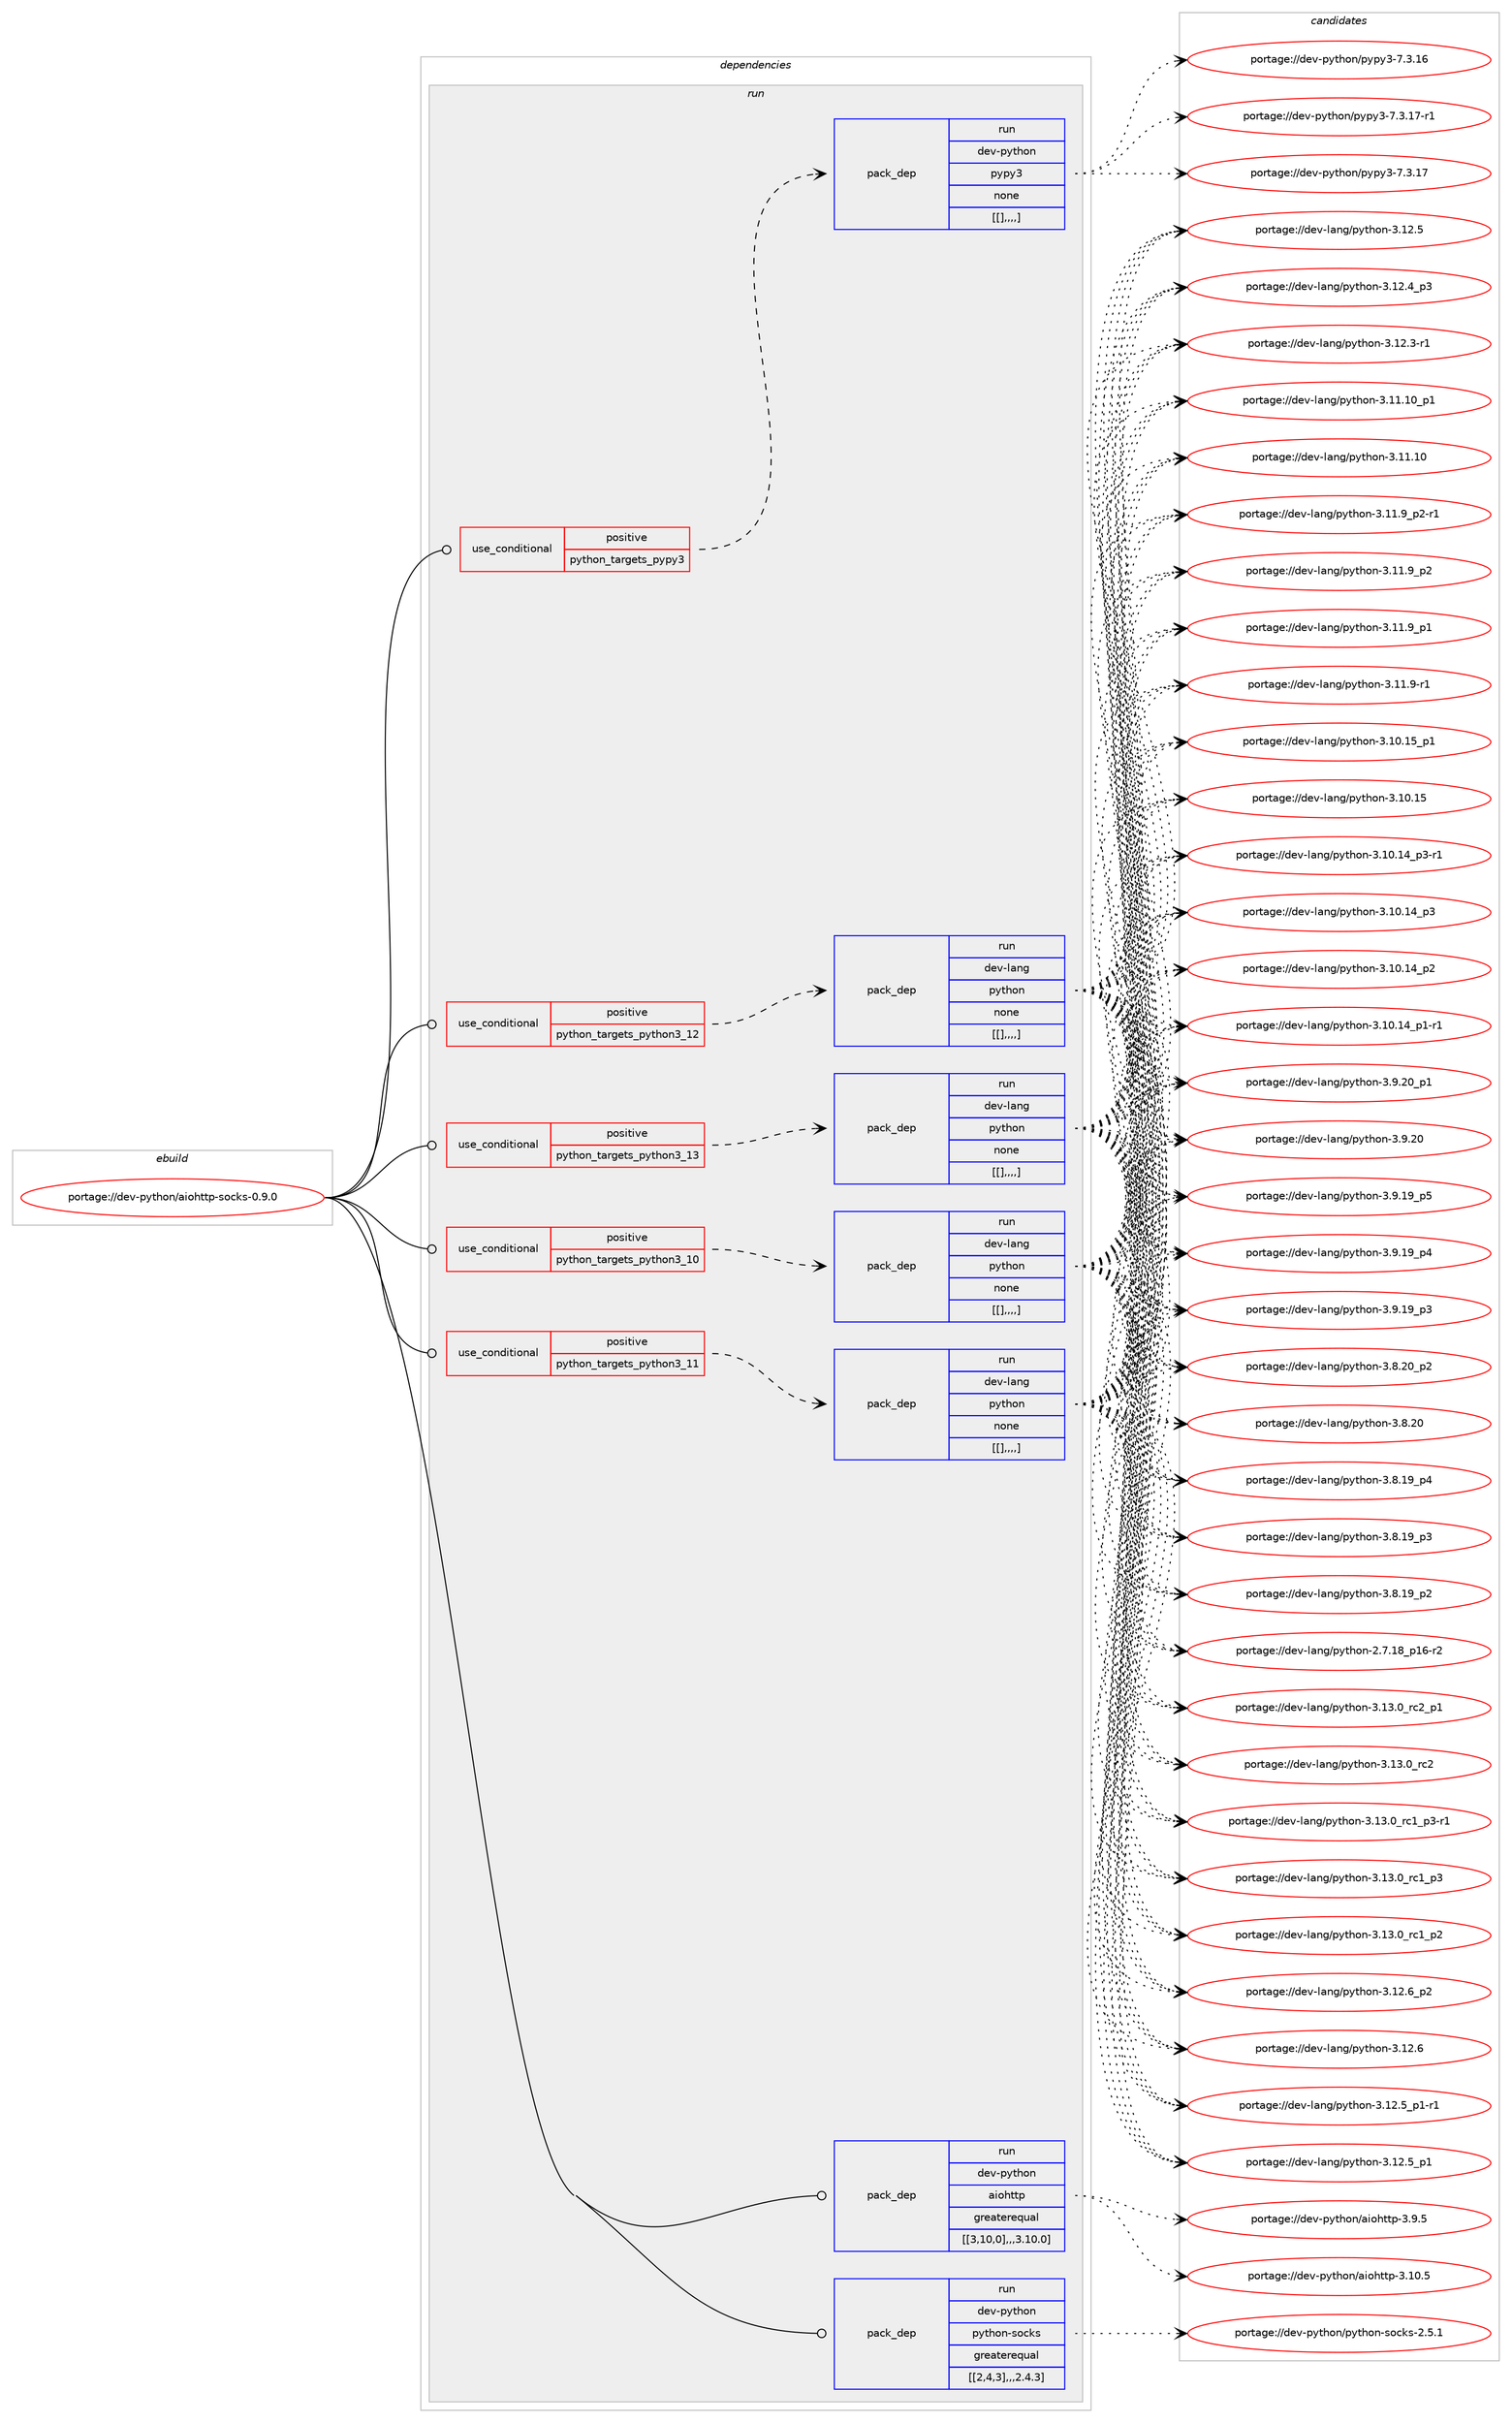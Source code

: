 digraph prolog {

# *************
# Graph options
# *************

newrank=true;
concentrate=true;
compound=true;
graph [rankdir=LR,fontname=Helvetica,fontsize=10,ranksep=1.5];#, ranksep=2.5, nodesep=0.2];
edge  [arrowhead=vee];
node  [fontname=Helvetica,fontsize=10];

# **********
# The ebuild
# **********

subgraph cluster_leftcol {
color=gray;
label=<<i>ebuild</i>>;
id [label="portage://dev-python/aiohttp-socks-0.9.0", color=red, width=4, href="../dev-python/aiohttp-socks-0.9.0.svg"];
}

# ****************
# The dependencies
# ****************

subgraph cluster_midcol {
color=gray;
label=<<i>dependencies</i>>;
subgraph cluster_compile {
fillcolor="#eeeeee";
style=filled;
label=<<i>compile</i>>;
}
subgraph cluster_compileandrun {
fillcolor="#eeeeee";
style=filled;
label=<<i>compile and run</i>>;
}
subgraph cluster_run {
fillcolor="#eeeeee";
style=filled;
label=<<i>run</i>>;
subgraph cond31812 {
dependency143091 [label=<<TABLE BORDER="0" CELLBORDER="1" CELLSPACING="0" CELLPADDING="4"><TR><TD ROWSPAN="3" CELLPADDING="10">use_conditional</TD></TR><TR><TD>positive</TD></TR><TR><TD>python_targets_pypy3</TD></TR></TABLE>>, shape=none, color=red];
subgraph pack110070 {
dependency143092 [label=<<TABLE BORDER="0" CELLBORDER="1" CELLSPACING="0" CELLPADDING="4" WIDTH="220"><TR><TD ROWSPAN="6" CELLPADDING="30">pack_dep</TD></TR><TR><TD WIDTH="110">run</TD></TR><TR><TD>dev-python</TD></TR><TR><TD>pypy3</TD></TR><TR><TD>none</TD></TR><TR><TD>[[],,,,]</TD></TR></TABLE>>, shape=none, color=blue];
}
dependency143091:e -> dependency143092:w [weight=20,style="dashed",arrowhead="vee"];
}
id:e -> dependency143091:w [weight=20,style="solid",arrowhead="odot"];
subgraph cond31813 {
dependency143093 [label=<<TABLE BORDER="0" CELLBORDER="1" CELLSPACING="0" CELLPADDING="4"><TR><TD ROWSPAN="3" CELLPADDING="10">use_conditional</TD></TR><TR><TD>positive</TD></TR><TR><TD>python_targets_python3_10</TD></TR></TABLE>>, shape=none, color=red];
subgraph pack110071 {
dependency143094 [label=<<TABLE BORDER="0" CELLBORDER="1" CELLSPACING="0" CELLPADDING="4" WIDTH="220"><TR><TD ROWSPAN="6" CELLPADDING="30">pack_dep</TD></TR><TR><TD WIDTH="110">run</TD></TR><TR><TD>dev-lang</TD></TR><TR><TD>python</TD></TR><TR><TD>none</TD></TR><TR><TD>[[],,,,]</TD></TR></TABLE>>, shape=none, color=blue];
}
dependency143093:e -> dependency143094:w [weight=20,style="dashed",arrowhead="vee"];
}
id:e -> dependency143093:w [weight=20,style="solid",arrowhead="odot"];
subgraph cond31814 {
dependency143095 [label=<<TABLE BORDER="0" CELLBORDER="1" CELLSPACING="0" CELLPADDING="4"><TR><TD ROWSPAN="3" CELLPADDING="10">use_conditional</TD></TR><TR><TD>positive</TD></TR><TR><TD>python_targets_python3_11</TD></TR></TABLE>>, shape=none, color=red];
subgraph pack110072 {
dependency143096 [label=<<TABLE BORDER="0" CELLBORDER="1" CELLSPACING="0" CELLPADDING="4" WIDTH="220"><TR><TD ROWSPAN="6" CELLPADDING="30">pack_dep</TD></TR><TR><TD WIDTH="110">run</TD></TR><TR><TD>dev-lang</TD></TR><TR><TD>python</TD></TR><TR><TD>none</TD></TR><TR><TD>[[],,,,]</TD></TR></TABLE>>, shape=none, color=blue];
}
dependency143095:e -> dependency143096:w [weight=20,style="dashed",arrowhead="vee"];
}
id:e -> dependency143095:w [weight=20,style="solid",arrowhead="odot"];
subgraph cond31815 {
dependency143097 [label=<<TABLE BORDER="0" CELLBORDER="1" CELLSPACING="0" CELLPADDING="4"><TR><TD ROWSPAN="3" CELLPADDING="10">use_conditional</TD></TR><TR><TD>positive</TD></TR><TR><TD>python_targets_python3_12</TD></TR></TABLE>>, shape=none, color=red];
subgraph pack110073 {
dependency143098 [label=<<TABLE BORDER="0" CELLBORDER="1" CELLSPACING="0" CELLPADDING="4" WIDTH="220"><TR><TD ROWSPAN="6" CELLPADDING="30">pack_dep</TD></TR><TR><TD WIDTH="110">run</TD></TR><TR><TD>dev-lang</TD></TR><TR><TD>python</TD></TR><TR><TD>none</TD></TR><TR><TD>[[],,,,]</TD></TR></TABLE>>, shape=none, color=blue];
}
dependency143097:e -> dependency143098:w [weight=20,style="dashed",arrowhead="vee"];
}
id:e -> dependency143097:w [weight=20,style="solid",arrowhead="odot"];
subgraph cond31816 {
dependency143099 [label=<<TABLE BORDER="0" CELLBORDER="1" CELLSPACING="0" CELLPADDING="4"><TR><TD ROWSPAN="3" CELLPADDING="10">use_conditional</TD></TR><TR><TD>positive</TD></TR><TR><TD>python_targets_python3_13</TD></TR></TABLE>>, shape=none, color=red];
subgraph pack110074 {
dependency143100 [label=<<TABLE BORDER="0" CELLBORDER="1" CELLSPACING="0" CELLPADDING="4" WIDTH="220"><TR><TD ROWSPAN="6" CELLPADDING="30">pack_dep</TD></TR><TR><TD WIDTH="110">run</TD></TR><TR><TD>dev-lang</TD></TR><TR><TD>python</TD></TR><TR><TD>none</TD></TR><TR><TD>[[],,,,]</TD></TR></TABLE>>, shape=none, color=blue];
}
dependency143099:e -> dependency143100:w [weight=20,style="dashed",arrowhead="vee"];
}
id:e -> dependency143099:w [weight=20,style="solid",arrowhead="odot"];
subgraph pack110075 {
dependency143101 [label=<<TABLE BORDER="0" CELLBORDER="1" CELLSPACING="0" CELLPADDING="4" WIDTH="220"><TR><TD ROWSPAN="6" CELLPADDING="30">pack_dep</TD></TR><TR><TD WIDTH="110">run</TD></TR><TR><TD>dev-python</TD></TR><TR><TD>aiohttp</TD></TR><TR><TD>greaterequal</TD></TR><TR><TD>[[3,10,0],,,3.10.0]</TD></TR></TABLE>>, shape=none, color=blue];
}
id:e -> dependency143101:w [weight=20,style="solid",arrowhead="odot"];
subgraph pack110076 {
dependency143102 [label=<<TABLE BORDER="0" CELLBORDER="1" CELLSPACING="0" CELLPADDING="4" WIDTH="220"><TR><TD ROWSPAN="6" CELLPADDING="30">pack_dep</TD></TR><TR><TD WIDTH="110">run</TD></TR><TR><TD>dev-python</TD></TR><TR><TD>python-socks</TD></TR><TR><TD>greaterequal</TD></TR><TR><TD>[[2,4,3],,,2.4.3]</TD></TR></TABLE>>, shape=none, color=blue];
}
id:e -> dependency143102:w [weight=20,style="solid",arrowhead="odot"];
}
}

# **************
# The candidates
# **************

subgraph cluster_choices {
rank=same;
color=gray;
label=<<i>candidates</i>>;

subgraph choice110070 {
color=black;
nodesep=1;
choice100101118451121211161041111104711212111212151455546514649554511449 [label="portage://dev-python/pypy3-7.3.17-r1", color=red, width=4,href="../dev-python/pypy3-7.3.17-r1.svg"];
choice10010111845112121116104111110471121211121215145554651464955 [label="portage://dev-python/pypy3-7.3.17", color=red, width=4,href="../dev-python/pypy3-7.3.17.svg"];
choice10010111845112121116104111110471121211121215145554651464954 [label="portage://dev-python/pypy3-7.3.16", color=red, width=4,href="../dev-python/pypy3-7.3.16.svg"];
dependency143092:e -> choice100101118451121211161041111104711212111212151455546514649554511449:w [style=dotted,weight="100"];
dependency143092:e -> choice10010111845112121116104111110471121211121215145554651464955:w [style=dotted,weight="100"];
dependency143092:e -> choice10010111845112121116104111110471121211121215145554651464954:w [style=dotted,weight="100"];
}
subgraph choice110071 {
color=black;
nodesep=1;
choice100101118451089711010347112121116104111110455146495146489511499509511249 [label="portage://dev-lang/python-3.13.0_rc2_p1", color=red, width=4,href="../dev-lang/python-3.13.0_rc2_p1.svg"];
choice10010111845108971101034711212111610411111045514649514648951149950 [label="portage://dev-lang/python-3.13.0_rc2", color=red, width=4,href="../dev-lang/python-3.13.0_rc2.svg"];
choice1001011184510897110103471121211161041111104551464951464895114994995112514511449 [label="portage://dev-lang/python-3.13.0_rc1_p3-r1", color=red, width=4,href="../dev-lang/python-3.13.0_rc1_p3-r1.svg"];
choice100101118451089711010347112121116104111110455146495146489511499499511251 [label="portage://dev-lang/python-3.13.0_rc1_p3", color=red, width=4,href="../dev-lang/python-3.13.0_rc1_p3.svg"];
choice100101118451089711010347112121116104111110455146495146489511499499511250 [label="portage://dev-lang/python-3.13.0_rc1_p2", color=red, width=4,href="../dev-lang/python-3.13.0_rc1_p2.svg"];
choice100101118451089711010347112121116104111110455146495046549511250 [label="portage://dev-lang/python-3.12.6_p2", color=red, width=4,href="../dev-lang/python-3.12.6_p2.svg"];
choice10010111845108971101034711212111610411111045514649504654 [label="portage://dev-lang/python-3.12.6", color=red, width=4,href="../dev-lang/python-3.12.6.svg"];
choice1001011184510897110103471121211161041111104551464950465395112494511449 [label="portage://dev-lang/python-3.12.5_p1-r1", color=red, width=4,href="../dev-lang/python-3.12.5_p1-r1.svg"];
choice100101118451089711010347112121116104111110455146495046539511249 [label="portage://dev-lang/python-3.12.5_p1", color=red, width=4,href="../dev-lang/python-3.12.5_p1.svg"];
choice10010111845108971101034711212111610411111045514649504653 [label="portage://dev-lang/python-3.12.5", color=red, width=4,href="../dev-lang/python-3.12.5.svg"];
choice100101118451089711010347112121116104111110455146495046529511251 [label="portage://dev-lang/python-3.12.4_p3", color=red, width=4,href="../dev-lang/python-3.12.4_p3.svg"];
choice100101118451089711010347112121116104111110455146495046514511449 [label="portage://dev-lang/python-3.12.3-r1", color=red, width=4,href="../dev-lang/python-3.12.3-r1.svg"];
choice10010111845108971101034711212111610411111045514649494649489511249 [label="portage://dev-lang/python-3.11.10_p1", color=red, width=4,href="../dev-lang/python-3.11.10_p1.svg"];
choice1001011184510897110103471121211161041111104551464949464948 [label="portage://dev-lang/python-3.11.10", color=red, width=4,href="../dev-lang/python-3.11.10.svg"];
choice1001011184510897110103471121211161041111104551464949465795112504511449 [label="portage://dev-lang/python-3.11.9_p2-r1", color=red, width=4,href="../dev-lang/python-3.11.9_p2-r1.svg"];
choice100101118451089711010347112121116104111110455146494946579511250 [label="portage://dev-lang/python-3.11.9_p2", color=red, width=4,href="../dev-lang/python-3.11.9_p2.svg"];
choice100101118451089711010347112121116104111110455146494946579511249 [label="portage://dev-lang/python-3.11.9_p1", color=red, width=4,href="../dev-lang/python-3.11.9_p1.svg"];
choice100101118451089711010347112121116104111110455146494946574511449 [label="portage://dev-lang/python-3.11.9-r1", color=red, width=4,href="../dev-lang/python-3.11.9-r1.svg"];
choice10010111845108971101034711212111610411111045514649484649539511249 [label="portage://dev-lang/python-3.10.15_p1", color=red, width=4,href="../dev-lang/python-3.10.15_p1.svg"];
choice1001011184510897110103471121211161041111104551464948464953 [label="portage://dev-lang/python-3.10.15", color=red, width=4,href="../dev-lang/python-3.10.15.svg"];
choice100101118451089711010347112121116104111110455146494846495295112514511449 [label="portage://dev-lang/python-3.10.14_p3-r1", color=red, width=4,href="../dev-lang/python-3.10.14_p3-r1.svg"];
choice10010111845108971101034711212111610411111045514649484649529511251 [label="portage://dev-lang/python-3.10.14_p3", color=red, width=4,href="../dev-lang/python-3.10.14_p3.svg"];
choice10010111845108971101034711212111610411111045514649484649529511250 [label="portage://dev-lang/python-3.10.14_p2", color=red, width=4,href="../dev-lang/python-3.10.14_p2.svg"];
choice100101118451089711010347112121116104111110455146494846495295112494511449 [label="portage://dev-lang/python-3.10.14_p1-r1", color=red, width=4,href="../dev-lang/python-3.10.14_p1-r1.svg"];
choice100101118451089711010347112121116104111110455146574650489511249 [label="portage://dev-lang/python-3.9.20_p1", color=red, width=4,href="../dev-lang/python-3.9.20_p1.svg"];
choice10010111845108971101034711212111610411111045514657465048 [label="portage://dev-lang/python-3.9.20", color=red, width=4,href="../dev-lang/python-3.9.20.svg"];
choice100101118451089711010347112121116104111110455146574649579511253 [label="portage://dev-lang/python-3.9.19_p5", color=red, width=4,href="../dev-lang/python-3.9.19_p5.svg"];
choice100101118451089711010347112121116104111110455146574649579511252 [label="portage://dev-lang/python-3.9.19_p4", color=red, width=4,href="../dev-lang/python-3.9.19_p4.svg"];
choice100101118451089711010347112121116104111110455146574649579511251 [label="portage://dev-lang/python-3.9.19_p3", color=red, width=4,href="../dev-lang/python-3.9.19_p3.svg"];
choice100101118451089711010347112121116104111110455146564650489511250 [label="portage://dev-lang/python-3.8.20_p2", color=red, width=4,href="../dev-lang/python-3.8.20_p2.svg"];
choice10010111845108971101034711212111610411111045514656465048 [label="portage://dev-lang/python-3.8.20", color=red, width=4,href="../dev-lang/python-3.8.20.svg"];
choice100101118451089711010347112121116104111110455146564649579511252 [label="portage://dev-lang/python-3.8.19_p4", color=red, width=4,href="../dev-lang/python-3.8.19_p4.svg"];
choice100101118451089711010347112121116104111110455146564649579511251 [label="portage://dev-lang/python-3.8.19_p3", color=red, width=4,href="../dev-lang/python-3.8.19_p3.svg"];
choice100101118451089711010347112121116104111110455146564649579511250 [label="portage://dev-lang/python-3.8.19_p2", color=red, width=4,href="../dev-lang/python-3.8.19_p2.svg"];
choice100101118451089711010347112121116104111110455046554649569511249544511450 [label="portage://dev-lang/python-2.7.18_p16-r2", color=red, width=4,href="../dev-lang/python-2.7.18_p16-r2.svg"];
dependency143094:e -> choice100101118451089711010347112121116104111110455146495146489511499509511249:w [style=dotted,weight="100"];
dependency143094:e -> choice10010111845108971101034711212111610411111045514649514648951149950:w [style=dotted,weight="100"];
dependency143094:e -> choice1001011184510897110103471121211161041111104551464951464895114994995112514511449:w [style=dotted,weight="100"];
dependency143094:e -> choice100101118451089711010347112121116104111110455146495146489511499499511251:w [style=dotted,weight="100"];
dependency143094:e -> choice100101118451089711010347112121116104111110455146495146489511499499511250:w [style=dotted,weight="100"];
dependency143094:e -> choice100101118451089711010347112121116104111110455146495046549511250:w [style=dotted,weight="100"];
dependency143094:e -> choice10010111845108971101034711212111610411111045514649504654:w [style=dotted,weight="100"];
dependency143094:e -> choice1001011184510897110103471121211161041111104551464950465395112494511449:w [style=dotted,weight="100"];
dependency143094:e -> choice100101118451089711010347112121116104111110455146495046539511249:w [style=dotted,weight="100"];
dependency143094:e -> choice10010111845108971101034711212111610411111045514649504653:w [style=dotted,weight="100"];
dependency143094:e -> choice100101118451089711010347112121116104111110455146495046529511251:w [style=dotted,weight="100"];
dependency143094:e -> choice100101118451089711010347112121116104111110455146495046514511449:w [style=dotted,weight="100"];
dependency143094:e -> choice10010111845108971101034711212111610411111045514649494649489511249:w [style=dotted,weight="100"];
dependency143094:e -> choice1001011184510897110103471121211161041111104551464949464948:w [style=dotted,weight="100"];
dependency143094:e -> choice1001011184510897110103471121211161041111104551464949465795112504511449:w [style=dotted,weight="100"];
dependency143094:e -> choice100101118451089711010347112121116104111110455146494946579511250:w [style=dotted,weight="100"];
dependency143094:e -> choice100101118451089711010347112121116104111110455146494946579511249:w [style=dotted,weight="100"];
dependency143094:e -> choice100101118451089711010347112121116104111110455146494946574511449:w [style=dotted,weight="100"];
dependency143094:e -> choice10010111845108971101034711212111610411111045514649484649539511249:w [style=dotted,weight="100"];
dependency143094:e -> choice1001011184510897110103471121211161041111104551464948464953:w [style=dotted,weight="100"];
dependency143094:e -> choice100101118451089711010347112121116104111110455146494846495295112514511449:w [style=dotted,weight="100"];
dependency143094:e -> choice10010111845108971101034711212111610411111045514649484649529511251:w [style=dotted,weight="100"];
dependency143094:e -> choice10010111845108971101034711212111610411111045514649484649529511250:w [style=dotted,weight="100"];
dependency143094:e -> choice100101118451089711010347112121116104111110455146494846495295112494511449:w [style=dotted,weight="100"];
dependency143094:e -> choice100101118451089711010347112121116104111110455146574650489511249:w [style=dotted,weight="100"];
dependency143094:e -> choice10010111845108971101034711212111610411111045514657465048:w [style=dotted,weight="100"];
dependency143094:e -> choice100101118451089711010347112121116104111110455146574649579511253:w [style=dotted,weight="100"];
dependency143094:e -> choice100101118451089711010347112121116104111110455146574649579511252:w [style=dotted,weight="100"];
dependency143094:e -> choice100101118451089711010347112121116104111110455146574649579511251:w [style=dotted,weight="100"];
dependency143094:e -> choice100101118451089711010347112121116104111110455146564650489511250:w [style=dotted,weight="100"];
dependency143094:e -> choice10010111845108971101034711212111610411111045514656465048:w [style=dotted,weight="100"];
dependency143094:e -> choice100101118451089711010347112121116104111110455146564649579511252:w [style=dotted,weight="100"];
dependency143094:e -> choice100101118451089711010347112121116104111110455146564649579511251:w [style=dotted,weight="100"];
dependency143094:e -> choice100101118451089711010347112121116104111110455146564649579511250:w [style=dotted,weight="100"];
dependency143094:e -> choice100101118451089711010347112121116104111110455046554649569511249544511450:w [style=dotted,weight="100"];
}
subgraph choice110072 {
color=black;
nodesep=1;
choice100101118451089711010347112121116104111110455146495146489511499509511249 [label="portage://dev-lang/python-3.13.0_rc2_p1", color=red, width=4,href="../dev-lang/python-3.13.0_rc2_p1.svg"];
choice10010111845108971101034711212111610411111045514649514648951149950 [label="portage://dev-lang/python-3.13.0_rc2", color=red, width=4,href="../dev-lang/python-3.13.0_rc2.svg"];
choice1001011184510897110103471121211161041111104551464951464895114994995112514511449 [label="portage://dev-lang/python-3.13.0_rc1_p3-r1", color=red, width=4,href="../dev-lang/python-3.13.0_rc1_p3-r1.svg"];
choice100101118451089711010347112121116104111110455146495146489511499499511251 [label="portage://dev-lang/python-3.13.0_rc1_p3", color=red, width=4,href="../dev-lang/python-3.13.0_rc1_p3.svg"];
choice100101118451089711010347112121116104111110455146495146489511499499511250 [label="portage://dev-lang/python-3.13.0_rc1_p2", color=red, width=4,href="../dev-lang/python-3.13.0_rc1_p2.svg"];
choice100101118451089711010347112121116104111110455146495046549511250 [label="portage://dev-lang/python-3.12.6_p2", color=red, width=4,href="../dev-lang/python-3.12.6_p2.svg"];
choice10010111845108971101034711212111610411111045514649504654 [label="portage://dev-lang/python-3.12.6", color=red, width=4,href="../dev-lang/python-3.12.6.svg"];
choice1001011184510897110103471121211161041111104551464950465395112494511449 [label="portage://dev-lang/python-3.12.5_p1-r1", color=red, width=4,href="../dev-lang/python-3.12.5_p1-r1.svg"];
choice100101118451089711010347112121116104111110455146495046539511249 [label="portage://dev-lang/python-3.12.5_p1", color=red, width=4,href="../dev-lang/python-3.12.5_p1.svg"];
choice10010111845108971101034711212111610411111045514649504653 [label="portage://dev-lang/python-3.12.5", color=red, width=4,href="../dev-lang/python-3.12.5.svg"];
choice100101118451089711010347112121116104111110455146495046529511251 [label="portage://dev-lang/python-3.12.4_p3", color=red, width=4,href="../dev-lang/python-3.12.4_p3.svg"];
choice100101118451089711010347112121116104111110455146495046514511449 [label="portage://dev-lang/python-3.12.3-r1", color=red, width=4,href="../dev-lang/python-3.12.3-r1.svg"];
choice10010111845108971101034711212111610411111045514649494649489511249 [label="portage://dev-lang/python-3.11.10_p1", color=red, width=4,href="../dev-lang/python-3.11.10_p1.svg"];
choice1001011184510897110103471121211161041111104551464949464948 [label="portage://dev-lang/python-3.11.10", color=red, width=4,href="../dev-lang/python-3.11.10.svg"];
choice1001011184510897110103471121211161041111104551464949465795112504511449 [label="portage://dev-lang/python-3.11.9_p2-r1", color=red, width=4,href="../dev-lang/python-3.11.9_p2-r1.svg"];
choice100101118451089711010347112121116104111110455146494946579511250 [label="portage://dev-lang/python-3.11.9_p2", color=red, width=4,href="../dev-lang/python-3.11.9_p2.svg"];
choice100101118451089711010347112121116104111110455146494946579511249 [label="portage://dev-lang/python-3.11.9_p1", color=red, width=4,href="../dev-lang/python-3.11.9_p1.svg"];
choice100101118451089711010347112121116104111110455146494946574511449 [label="portage://dev-lang/python-3.11.9-r1", color=red, width=4,href="../dev-lang/python-3.11.9-r1.svg"];
choice10010111845108971101034711212111610411111045514649484649539511249 [label="portage://dev-lang/python-3.10.15_p1", color=red, width=4,href="../dev-lang/python-3.10.15_p1.svg"];
choice1001011184510897110103471121211161041111104551464948464953 [label="portage://dev-lang/python-3.10.15", color=red, width=4,href="../dev-lang/python-3.10.15.svg"];
choice100101118451089711010347112121116104111110455146494846495295112514511449 [label="portage://dev-lang/python-3.10.14_p3-r1", color=red, width=4,href="../dev-lang/python-3.10.14_p3-r1.svg"];
choice10010111845108971101034711212111610411111045514649484649529511251 [label="portage://dev-lang/python-3.10.14_p3", color=red, width=4,href="../dev-lang/python-3.10.14_p3.svg"];
choice10010111845108971101034711212111610411111045514649484649529511250 [label="portage://dev-lang/python-3.10.14_p2", color=red, width=4,href="../dev-lang/python-3.10.14_p2.svg"];
choice100101118451089711010347112121116104111110455146494846495295112494511449 [label="portage://dev-lang/python-3.10.14_p1-r1", color=red, width=4,href="../dev-lang/python-3.10.14_p1-r1.svg"];
choice100101118451089711010347112121116104111110455146574650489511249 [label="portage://dev-lang/python-3.9.20_p1", color=red, width=4,href="../dev-lang/python-3.9.20_p1.svg"];
choice10010111845108971101034711212111610411111045514657465048 [label="portage://dev-lang/python-3.9.20", color=red, width=4,href="../dev-lang/python-3.9.20.svg"];
choice100101118451089711010347112121116104111110455146574649579511253 [label="portage://dev-lang/python-3.9.19_p5", color=red, width=4,href="../dev-lang/python-3.9.19_p5.svg"];
choice100101118451089711010347112121116104111110455146574649579511252 [label="portage://dev-lang/python-3.9.19_p4", color=red, width=4,href="../dev-lang/python-3.9.19_p4.svg"];
choice100101118451089711010347112121116104111110455146574649579511251 [label="portage://dev-lang/python-3.9.19_p3", color=red, width=4,href="../dev-lang/python-3.9.19_p3.svg"];
choice100101118451089711010347112121116104111110455146564650489511250 [label="portage://dev-lang/python-3.8.20_p2", color=red, width=4,href="../dev-lang/python-3.8.20_p2.svg"];
choice10010111845108971101034711212111610411111045514656465048 [label="portage://dev-lang/python-3.8.20", color=red, width=4,href="../dev-lang/python-3.8.20.svg"];
choice100101118451089711010347112121116104111110455146564649579511252 [label="portage://dev-lang/python-3.8.19_p4", color=red, width=4,href="../dev-lang/python-3.8.19_p4.svg"];
choice100101118451089711010347112121116104111110455146564649579511251 [label="portage://dev-lang/python-3.8.19_p3", color=red, width=4,href="../dev-lang/python-3.8.19_p3.svg"];
choice100101118451089711010347112121116104111110455146564649579511250 [label="portage://dev-lang/python-3.8.19_p2", color=red, width=4,href="../dev-lang/python-3.8.19_p2.svg"];
choice100101118451089711010347112121116104111110455046554649569511249544511450 [label="portage://dev-lang/python-2.7.18_p16-r2", color=red, width=4,href="../dev-lang/python-2.7.18_p16-r2.svg"];
dependency143096:e -> choice100101118451089711010347112121116104111110455146495146489511499509511249:w [style=dotted,weight="100"];
dependency143096:e -> choice10010111845108971101034711212111610411111045514649514648951149950:w [style=dotted,weight="100"];
dependency143096:e -> choice1001011184510897110103471121211161041111104551464951464895114994995112514511449:w [style=dotted,weight="100"];
dependency143096:e -> choice100101118451089711010347112121116104111110455146495146489511499499511251:w [style=dotted,weight="100"];
dependency143096:e -> choice100101118451089711010347112121116104111110455146495146489511499499511250:w [style=dotted,weight="100"];
dependency143096:e -> choice100101118451089711010347112121116104111110455146495046549511250:w [style=dotted,weight="100"];
dependency143096:e -> choice10010111845108971101034711212111610411111045514649504654:w [style=dotted,weight="100"];
dependency143096:e -> choice1001011184510897110103471121211161041111104551464950465395112494511449:w [style=dotted,weight="100"];
dependency143096:e -> choice100101118451089711010347112121116104111110455146495046539511249:w [style=dotted,weight="100"];
dependency143096:e -> choice10010111845108971101034711212111610411111045514649504653:w [style=dotted,weight="100"];
dependency143096:e -> choice100101118451089711010347112121116104111110455146495046529511251:w [style=dotted,weight="100"];
dependency143096:e -> choice100101118451089711010347112121116104111110455146495046514511449:w [style=dotted,weight="100"];
dependency143096:e -> choice10010111845108971101034711212111610411111045514649494649489511249:w [style=dotted,weight="100"];
dependency143096:e -> choice1001011184510897110103471121211161041111104551464949464948:w [style=dotted,weight="100"];
dependency143096:e -> choice1001011184510897110103471121211161041111104551464949465795112504511449:w [style=dotted,weight="100"];
dependency143096:e -> choice100101118451089711010347112121116104111110455146494946579511250:w [style=dotted,weight="100"];
dependency143096:e -> choice100101118451089711010347112121116104111110455146494946579511249:w [style=dotted,weight="100"];
dependency143096:e -> choice100101118451089711010347112121116104111110455146494946574511449:w [style=dotted,weight="100"];
dependency143096:e -> choice10010111845108971101034711212111610411111045514649484649539511249:w [style=dotted,weight="100"];
dependency143096:e -> choice1001011184510897110103471121211161041111104551464948464953:w [style=dotted,weight="100"];
dependency143096:e -> choice100101118451089711010347112121116104111110455146494846495295112514511449:w [style=dotted,weight="100"];
dependency143096:e -> choice10010111845108971101034711212111610411111045514649484649529511251:w [style=dotted,weight="100"];
dependency143096:e -> choice10010111845108971101034711212111610411111045514649484649529511250:w [style=dotted,weight="100"];
dependency143096:e -> choice100101118451089711010347112121116104111110455146494846495295112494511449:w [style=dotted,weight="100"];
dependency143096:e -> choice100101118451089711010347112121116104111110455146574650489511249:w [style=dotted,weight="100"];
dependency143096:e -> choice10010111845108971101034711212111610411111045514657465048:w [style=dotted,weight="100"];
dependency143096:e -> choice100101118451089711010347112121116104111110455146574649579511253:w [style=dotted,weight="100"];
dependency143096:e -> choice100101118451089711010347112121116104111110455146574649579511252:w [style=dotted,weight="100"];
dependency143096:e -> choice100101118451089711010347112121116104111110455146574649579511251:w [style=dotted,weight="100"];
dependency143096:e -> choice100101118451089711010347112121116104111110455146564650489511250:w [style=dotted,weight="100"];
dependency143096:e -> choice10010111845108971101034711212111610411111045514656465048:w [style=dotted,weight="100"];
dependency143096:e -> choice100101118451089711010347112121116104111110455146564649579511252:w [style=dotted,weight="100"];
dependency143096:e -> choice100101118451089711010347112121116104111110455146564649579511251:w [style=dotted,weight="100"];
dependency143096:e -> choice100101118451089711010347112121116104111110455146564649579511250:w [style=dotted,weight="100"];
dependency143096:e -> choice100101118451089711010347112121116104111110455046554649569511249544511450:w [style=dotted,weight="100"];
}
subgraph choice110073 {
color=black;
nodesep=1;
choice100101118451089711010347112121116104111110455146495146489511499509511249 [label="portage://dev-lang/python-3.13.0_rc2_p1", color=red, width=4,href="../dev-lang/python-3.13.0_rc2_p1.svg"];
choice10010111845108971101034711212111610411111045514649514648951149950 [label="portage://dev-lang/python-3.13.0_rc2", color=red, width=4,href="../dev-lang/python-3.13.0_rc2.svg"];
choice1001011184510897110103471121211161041111104551464951464895114994995112514511449 [label="portage://dev-lang/python-3.13.0_rc1_p3-r1", color=red, width=4,href="../dev-lang/python-3.13.0_rc1_p3-r1.svg"];
choice100101118451089711010347112121116104111110455146495146489511499499511251 [label="portage://dev-lang/python-3.13.0_rc1_p3", color=red, width=4,href="../dev-lang/python-3.13.0_rc1_p3.svg"];
choice100101118451089711010347112121116104111110455146495146489511499499511250 [label="portage://dev-lang/python-3.13.0_rc1_p2", color=red, width=4,href="../dev-lang/python-3.13.0_rc1_p2.svg"];
choice100101118451089711010347112121116104111110455146495046549511250 [label="portage://dev-lang/python-3.12.6_p2", color=red, width=4,href="../dev-lang/python-3.12.6_p2.svg"];
choice10010111845108971101034711212111610411111045514649504654 [label="portage://dev-lang/python-3.12.6", color=red, width=4,href="../dev-lang/python-3.12.6.svg"];
choice1001011184510897110103471121211161041111104551464950465395112494511449 [label="portage://dev-lang/python-3.12.5_p1-r1", color=red, width=4,href="../dev-lang/python-3.12.5_p1-r1.svg"];
choice100101118451089711010347112121116104111110455146495046539511249 [label="portage://dev-lang/python-3.12.5_p1", color=red, width=4,href="../dev-lang/python-3.12.5_p1.svg"];
choice10010111845108971101034711212111610411111045514649504653 [label="portage://dev-lang/python-3.12.5", color=red, width=4,href="../dev-lang/python-3.12.5.svg"];
choice100101118451089711010347112121116104111110455146495046529511251 [label="portage://dev-lang/python-3.12.4_p3", color=red, width=4,href="../dev-lang/python-3.12.4_p3.svg"];
choice100101118451089711010347112121116104111110455146495046514511449 [label="portage://dev-lang/python-3.12.3-r1", color=red, width=4,href="../dev-lang/python-3.12.3-r1.svg"];
choice10010111845108971101034711212111610411111045514649494649489511249 [label="portage://dev-lang/python-3.11.10_p1", color=red, width=4,href="../dev-lang/python-3.11.10_p1.svg"];
choice1001011184510897110103471121211161041111104551464949464948 [label="portage://dev-lang/python-3.11.10", color=red, width=4,href="../dev-lang/python-3.11.10.svg"];
choice1001011184510897110103471121211161041111104551464949465795112504511449 [label="portage://dev-lang/python-3.11.9_p2-r1", color=red, width=4,href="../dev-lang/python-3.11.9_p2-r1.svg"];
choice100101118451089711010347112121116104111110455146494946579511250 [label="portage://dev-lang/python-3.11.9_p2", color=red, width=4,href="../dev-lang/python-3.11.9_p2.svg"];
choice100101118451089711010347112121116104111110455146494946579511249 [label="portage://dev-lang/python-3.11.9_p1", color=red, width=4,href="../dev-lang/python-3.11.9_p1.svg"];
choice100101118451089711010347112121116104111110455146494946574511449 [label="portage://dev-lang/python-3.11.9-r1", color=red, width=4,href="../dev-lang/python-3.11.9-r1.svg"];
choice10010111845108971101034711212111610411111045514649484649539511249 [label="portage://dev-lang/python-3.10.15_p1", color=red, width=4,href="../dev-lang/python-3.10.15_p1.svg"];
choice1001011184510897110103471121211161041111104551464948464953 [label="portage://dev-lang/python-3.10.15", color=red, width=4,href="../dev-lang/python-3.10.15.svg"];
choice100101118451089711010347112121116104111110455146494846495295112514511449 [label="portage://dev-lang/python-3.10.14_p3-r1", color=red, width=4,href="../dev-lang/python-3.10.14_p3-r1.svg"];
choice10010111845108971101034711212111610411111045514649484649529511251 [label="portage://dev-lang/python-3.10.14_p3", color=red, width=4,href="../dev-lang/python-3.10.14_p3.svg"];
choice10010111845108971101034711212111610411111045514649484649529511250 [label="portage://dev-lang/python-3.10.14_p2", color=red, width=4,href="../dev-lang/python-3.10.14_p2.svg"];
choice100101118451089711010347112121116104111110455146494846495295112494511449 [label="portage://dev-lang/python-3.10.14_p1-r1", color=red, width=4,href="../dev-lang/python-3.10.14_p1-r1.svg"];
choice100101118451089711010347112121116104111110455146574650489511249 [label="portage://dev-lang/python-3.9.20_p1", color=red, width=4,href="../dev-lang/python-3.9.20_p1.svg"];
choice10010111845108971101034711212111610411111045514657465048 [label="portage://dev-lang/python-3.9.20", color=red, width=4,href="../dev-lang/python-3.9.20.svg"];
choice100101118451089711010347112121116104111110455146574649579511253 [label="portage://dev-lang/python-3.9.19_p5", color=red, width=4,href="../dev-lang/python-3.9.19_p5.svg"];
choice100101118451089711010347112121116104111110455146574649579511252 [label="portage://dev-lang/python-3.9.19_p4", color=red, width=4,href="../dev-lang/python-3.9.19_p4.svg"];
choice100101118451089711010347112121116104111110455146574649579511251 [label="portage://dev-lang/python-3.9.19_p3", color=red, width=4,href="../dev-lang/python-3.9.19_p3.svg"];
choice100101118451089711010347112121116104111110455146564650489511250 [label="portage://dev-lang/python-3.8.20_p2", color=red, width=4,href="../dev-lang/python-3.8.20_p2.svg"];
choice10010111845108971101034711212111610411111045514656465048 [label="portage://dev-lang/python-3.8.20", color=red, width=4,href="../dev-lang/python-3.8.20.svg"];
choice100101118451089711010347112121116104111110455146564649579511252 [label="portage://dev-lang/python-3.8.19_p4", color=red, width=4,href="../dev-lang/python-3.8.19_p4.svg"];
choice100101118451089711010347112121116104111110455146564649579511251 [label="portage://dev-lang/python-3.8.19_p3", color=red, width=4,href="../dev-lang/python-3.8.19_p3.svg"];
choice100101118451089711010347112121116104111110455146564649579511250 [label="portage://dev-lang/python-3.8.19_p2", color=red, width=4,href="../dev-lang/python-3.8.19_p2.svg"];
choice100101118451089711010347112121116104111110455046554649569511249544511450 [label="portage://dev-lang/python-2.7.18_p16-r2", color=red, width=4,href="../dev-lang/python-2.7.18_p16-r2.svg"];
dependency143098:e -> choice100101118451089711010347112121116104111110455146495146489511499509511249:w [style=dotted,weight="100"];
dependency143098:e -> choice10010111845108971101034711212111610411111045514649514648951149950:w [style=dotted,weight="100"];
dependency143098:e -> choice1001011184510897110103471121211161041111104551464951464895114994995112514511449:w [style=dotted,weight="100"];
dependency143098:e -> choice100101118451089711010347112121116104111110455146495146489511499499511251:w [style=dotted,weight="100"];
dependency143098:e -> choice100101118451089711010347112121116104111110455146495146489511499499511250:w [style=dotted,weight="100"];
dependency143098:e -> choice100101118451089711010347112121116104111110455146495046549511250:w [style=dotted,weight="100"];
dependency143098:e -> choice10010111845108971101034711212111610411111045514649504654:w [style=dotted,weight="100"];
dependency143098:e -> choice1001011184510897110103471121211161041111104551464950465395112494511449:w [style=dotted,weight="100"];
dependency143098:e -> choice100101118451089711010347112121116104111110455146495046539511249:w [style=dotted,weight="100"];
dependency143098:e -> choice10010111845108971101034711212111610411111045514649504653:w [style=dotted,weight="100"];
dependency143098:e -> choice100101118451089711010347112121116104111110455146495046529511251:w [style=dotted,weight="100"];
dependency143098:e -> choice100101118451089711010347112121116104111110455146495046514511449:w [style=dotted,weight="100"];
dependency143098:e -> choice10010111845108971101034711212111610411111045514649494649489511249:w [style=dotted,weight="100"];
dependency143098:e -> choice1001011184510897110103471121211161041111104551464949464948:w [style=dotted,weight="100"];
dependency143098:e -> choice1001011184510897110103471121211161041111104551464949465795112504511449:w [style=dotted,weight="100"];
dependency143098:e -> choice100101118451089711010347112121116104111110455146494946579511250:w [style=dotted,weight="100"];
dependency143098:e -> choice100101118451089711010347112121116104111110455146494946579511249:w [style=dotted,weight="100"];
dependency143098:e -> choice100101118451089711010347112121116104111110455146494946574511449:w [style=dotted,weight="100"];
dependency143098:e -> choice10010111845108971101034711212111610411111045514649484649539511249:w [style=dotted,weight="100"];
dependency143098:e -> choice1001011184510897110103471121211161041111104551464948464953:w [style=dotted,weight="100"];
dependency143098:e -> choice100101118451089711010347112121116104111110455146494846495295112514511449:w [style=dotted,weight="100"];
dependency143098:e -> choice10010111845108971101034711212111610411111045514649484649529511251:w [style=dotted,weight="100"];
dependency143098:e -> choice10010111845108971101034711212111610411111045514649484649529511250:w [style=dotted,weight="100"];
dependency143098:e -> choice100101118451089711010347112121116104111110455146494846495295112494511449:w [style=dotted,weight="100"];
dependency143098:e -> choice100101118451089711010347112121116104111110455146574650489511249:w [style=dotted,weight="100"];
dependency143098:e -> choice10010111845108971101034711212111610411111045514657465048:w [style=dotted,weight="100"];
dependency143098:e -> choice100101118451089711010347112121116104111110455146574649579511253:w [style=dotted,weight="100"];
dependency143098:e -> choice100101118451089711010347112121116104111110455146574649579511252:w [style=dotted,weight="100"];
dependency143098:e -> choice100101118451089711010347112121116104111110455146574649579511251:w [style=dotted,weight="100"];
dependency143098:e -> choice100101118451089711010347112121116104111110455146564650489511250:w [style=dotted,weight="100"];
dependency143098:e -> choice10010111845108971101034711212111610411111045514656465048:w [style=dotted,weight="100"];
dependency143098:e -> choice100101118451089711010347112121116104111110455146564649579511252:w [style=dotted,weight="100"];
dependency143098:e -> choice100101118451089711010347112121116104111110455146564649579511251:w [style=dotted,weight="100"];
dependency143098:e -> choice100101118451089711010347112121116104111110455146564649579511250:w [style=dotted,weight="100"];
dependency143098:e -> choice100101118451089711010347112121116104111110455046554649569511249544511450:w [style=dotted,weight="100"];
}
subgraph choice110074 {
color=black;
nodesep=1;
choice100101118451089711010347112121116104111110455146495146489511499509511249 [label="portage://dev-lang/python-3.13.0_rc2_p1", color=red, width=4,href="../dev-lang/python-3.13.0_rc2_p1.svg"];
choice10010111845108971101034711212111610411111045514649514648951149950 [label="portage://dev-lang/python-3.13.0_rc2", color=red, width=4,href="../dev-lang/python-3.13.0_rc2.svg"];
choice1001011184510897110103471121211161041111104551464951464895114994995112514511449 [label="portage://dev-lang/python-3.13.0_rc1_p3-r1", color=red, width=4,href="../dev-lang/python-3.13.0_rc1_p3-r1.svg"];
choice100101118451089711010347112121116104111110455146495146489511499499511251 [label="portage://dev-lang/python-3.13.0_rc1_p3", color=red, width=4,href="../dev-lang/python-3.13.0_rc1_p3.svg"];
choice100101118451089711010347112121116104111110455146495146489511499499511250 [label="portage://dev-lang/python-3.13.0_rc1_p2", color=red, width=4,href="../dev-lang/python-3.13.0_rc1_p2.svg"];
choice100101118451089711010347112121116104111110455146495046549511250 [label="portage://dev-lang/python-3.12.6_p2", color=red, width=4,href="../dev-lang/python-3.12.6_p2.svg"];
choice10010111845108971101034711212111610411111045514649504654 [label="portage://dev-lang/python-3.12.6", color=red, width=4,href="../dev-lang/python-3.12.6.svg"];
choice1001011184510897110103471121211161041111104551464950465395112494511449 [label="portage://dev-lang/python-3.12.5_p1-r1", color=red, width=4,href="../dev-lang/python-3.12.5_p1-r1.svg"];
choice100101118451089711010347112121116104111110455146495046539511249 [label="portage://dev-lang/python-3.12.5_p1", color=red, width=4,href="../dev-lang/python-3.12.5_p1.svg"];
choice10010111845108971101034711212111610411111045514649504653 [label="portage://dev-lang/python-3.12.5", color=red, width=4,href="../dev-lang/python-3.12.5.svg"];
choice100101118451089711010347112121116104111110455146495046529511251 [label="portage://dev-lang/python-3.12.4_p3", color=red, width=4,href="../dev-lang/python-3.12.4_p3.svg"];
choice100101118451089711010347112121116104111110455146495046514511449 [label="portage://dev-lang/python-3.12.3-r1", color=red, width=4,href="../dev-lang/python-3.12.3-r1.svg"];
choice10010111845108971101034711212111610411111045514649494649489511249 [label="portage://dev-lang/python-3.11.10_p1", color=red, width=4,href="../dev-lang/python-3.11.10_p1.svg"];
choice1001011184510897110103471121211161041111104551464949464948 [label="portage://dev-lang/python-3.11.10", color=red, width=4,href="../dev-lang/python-3.11.10.svg"];
choice1001011184510897110103471121211161041111104551464949465795112504511449 [label="portage://dev-lang/python-3.11.9_p2-r1", color=red, width=4,href="../dev-lang/python-3.11.9_p2-r1.svg"];
choice100101118451089711010347112121116104111110455146494946579511250 [label="portage://dev-lang/python-3.11.9_p2", color=red, width=4,href="../dev-lang/python-3.11.9_p2.svg"];
choice100101118451089711010347112121116104111110455146494946579511249 [label="portage://dev-lang/python-3.11.9_p1", color=red, width=4,href="../dev-lang/python-3.11.9_p1.svg"];
choice100101118451089711010347112121116104111110455146494946574511449 [label="portage://dev-lang/python-3.11.9-r1", color=red, width=4,href="../dev-lang/python-3.11.9-r1.svg"];
choice10010111845108971101034711212111610411111045514649484649539511249 [label="portage://dev-lang/python-3.10.15_p1", color=red, width=4,href="../dev-lang/python-3.10.15_p1.svg"];
choice1001011184510897110103471121211161041111104551464948464953 [label="portage://dev-lang/python-3.10.15", color=red, width=4,href="../dev-lang/python-3.10.15.svg"];
choice100101118451089711010347112121116104111110455146494846495295112514511449 [label="portage://dev-lang/python-3.10.14_p3-r1", color=red, width=4,href="../dev-lang/python-3.10.14_p3-r1.svg"];
choice10010111845108971101034711212111610411111045514649484649529511251 [label="portage://dev-lang/python-3.10.14_p3", color=red, width=4,href="../dev-lang/python-3.10.14_p3.svg"];
choice10010111845108971101034711212111610411111045514649484649529511250 [label="portage://dev-lang/python-3.10.14_p2", color=red, width=4,href="../dev-lang/python-3.10.14_p2.svg"];
choice100101118451089711010347112121116104111110455146494846495295112494511449 [label="portage://dev-lang/python-3.10.14_p1-r1", color=red, width=4,href="../dev-lang/python-3.10.14_p1-r1.svg"];
choice100101118451089711010347112121116104111110455146574650489511249 [label="portage://dev-lang/python-3.9.20_p1", color=red, width=4,href="../dev-lang/python-3.9.20_p1.svg"];
choice10010111845108971101034711212111610411111045514657465048 [label="portage://dev-lang/python-3.9.20", color=red, width=4,href="../dev-lang/python-3.9.20.svg"];
choice100101118451089711010347112121116104111110455146574649579511253 [label="portage://dev-lang/python-3.9.19_p5", color=red, width=4,href="../dev-lang/python-3.9.19_p5.svg"];
choice100101118451089711010347112121116104111110455146574649579511252 [label="portage://dev-lang/python-3.9.19_p4", color=red, width=4,href="../dev-lang/python-3.9.19_p4.svg"];
choice100101118451089711010347112121116104111110455146574649579511251 [label="portage://dev-lang/python-3.9.19_p3", color=red, width=4,href="../dev-lang/python-3.9.19_p3.svg"];
choice100101118451089711010347112121116104111110455146564650489511250 [label="portage://dev-lang/python-3.8.20_p2", color=red, width=4,href="../dev-lang/python-3.8.20_p2.svg"];
choice10010111845108971101034711212111610411111045514656465048 [label="portage://dev-lang/python-3.8.20", color=red, width=4,href="../dev-lang/python-3.8.20.svg"];
choice100101118451089711010347112121116104111110455146564649579511252 [label="portage://dev-lang/python-3.8.19_p4", color=red, width=4,href="../dev-lang/python-3.8.19_p4.svg"];
choice100101118451089711010347112121116104111110455146564649579511251 [label="portage://dev-lang/python-3.8.19_p3", color=red, width=4,href="../dev-lang/python-3.8.19_p3.svg"];
choice100101118451089711010347112121116104111110455146564649579511250 [label="portage://dev-lang/python-3.8.19_p2", color=red, width=4,href="../dev-lang/python-3.8.19_p2.svg"];
choice100101118451089711010347112121116104111110455046554649569511249544511450 [label="portage://dev-lang/python-2.7.18_p16-r2", color=red, width=4,href="../dev-lang/python-2.7.18_p16-r2.svg"];
dependency143100:e -> choice100101118451089711010347112121116104111110455146495146489511499509511249:w [style=dotted,weight="100"];
dependency143100:e -> choice10010111845108971101034711212111610411111045514649514648951149950:w [style=dotted,weight="100"];
dependency143100:e -> choice1001011184510897110103471121211161041111104551464951464895114994995112514511449:w [style=dotted,weight="100"];
dependency143100:e -> choice100101118451089711010347112121116104111110455146495146489511499499511251:w [style=dotted,weight="100"];
dependency143100:e -> choice100101118451089711010347112121116104111110455146495146489511499499511250:w [style=dotted,weight="100"];
dependency143100:e -> choice100101118451089711010347112121116104111110455146495046549511250:w [style=dotted,weight="100"];
dependency143100:e -> choice10010111845108971101034711212111610411111045514649504654:w [style=dotted,weight="100"];
dependency143100:e -> choice1001011184510897110103471121211161041111104551464950465395112494511449:w [style=dotted,weight="100"];
dependency143100:e -> choice100101118451089711010347112121116104111110455146495046539511249:w [style=dotted,weight="100"];
dependency143100:e -> choice10010111845108971101034711212111610411111045514649504653:w [style=dotted,weight="100"];
dependency143100:e -> choice100101118451089711010347112121116104111110455146495046529511251:w [style=dotted,weight="100"];
dependency143100:e -> choice100101118451089711010347112121116104111110455146495046514511449:w [style=dotted,weight="100"];
dependency143100:e -> choice10010111845108971101034711212111610411111045514649494649489511249:w [style=dotted,weight="100"];
dependency143100:e -> choice1001011184510897110103471121211161041111104551464949464948:w [style=dotted,weight="100"];
dependency143100:e -> choice1001011184510897110103471121211161041111104551464949465795112504511449:w [style=dotted,weight="100"];
dependency143100:e -> choice100101118451089711010347112121116104111110455146494946579511250:w [style=dotted,weight="100"];
dependency143100:e -> choice100101118451089711010347112121116104111110455146494946579511249:w [style=dotted,weight="100"];
dependency143100:e -> choice100101118451089711010347112121116104111110455146494946574511449:w [style=dotted,weight="100"];
dependency143100:e -> choice10010111845108971101034711212111610411111045514649484649539511249:w [style=dotted,weight="100"];
dependency143100:e -> choice1001011184510897110103471121211161041111104551464948464953:w [style=dotted,weight="100"];
dependency143100:e -> choice100101118451089711010347112121116104111110455146494846495295112514511449:w [style=dotted,weight="100"];
dependency143100:e -> choice10010111845108971101034711212111610411111045514649484649529511251:w [style=dotted,weight="100"];
dependency143100:e -> choice10010111845108971101034711212111610411111045514649484649529511250:w [style=dotted,weight="100"];
dependency143100:e -> choice100101118451089711010347112121116104111110455146494846495295112494511449:w [style=dotted,weight="100"];
dependency143100:e -> choice100101118451089711010347112121116104111110455146574650489511249:w [style=dotted,weight="100"];
dependency143100:e -> choice10010111845108971101034711212111610411111045514657465048:w [style=dotted,weight="100"];
dependency143100:e -> choice100101118451089711010347112121116104111110455146574649579511253:w [style=dotted,weight="100"];
dependency143100:e -> choice100101118451089711010347112121116104111110455146574649579511252:w [style=dotted,weight="100"];
dependency143100:e -> choice100101118451089711010347112121116104111110455146574649579511251:w [style=dotted,weight="100"];
dependency143100:e -> choice100101118451089711010347112121116104111110455146564650489511250:w [style=dotted,weight="100"];
dependency143100:e -> choice10010111845108971101034711212111610411111045514656465048:w [style=dotted,weight="100"];
dependency143100:e -> choice100101118451089711010347112121116104111110455146564649579511252:w [style=dotted,weight="100"];
dependency143100:e -> choice100101118451089711010347112121116104111110455146564649579511251:w [style=dotted,weight="100"];
dependency143100:e -> choice100101118451089711010347112121116104111110455146564649579511250:w [style=dotted,weight="100"];
dependency143100:e -> choice100101118451089711010347112121116104111110455046554649569511249544511450:w [style=dotted,weight="100"];
}
subgraph choice110075 {
color=black;
nodesep=1;
choice10010111845112121116104111110479710511110411611611245514649484653 [label="portage://dev-python/aiohttp-3.10.5", color=red, width=4,href="../dev-python/aiohttp-3.10.5.svg"];
choice100101118451121211161041111104797105111104116116112455146574653 [label="portage://dev-python/aiohttp-3.9.5", color=red, width=4,href="../dev-python/aiohttp-3.9.5.svg"];
dependency143101:e -> choice10010111845112121116104111110479710511110411611611245514649484653:w [style=dotted,weight="100"];
dependency143101:e -> choice100101118451121211161041111104797105111104116116112455146574653:w [style=dotted,weight="100"];
}
subgraph choice110076 {
color=black;
nodesep=1;
choice10010111845112121116104111110471121211161041111104511511199107115455046534649 [label="portage://dev-python/python-socks-2.5.1", color=red, width=4,href="../dev-python/python-socks-2.5.1.svg"];
dependency143102:e -> choice10010111845112121116104111110471121211161041111104511511199107115455046534649:w [style=dotted,weight="100"];
}
}

}
